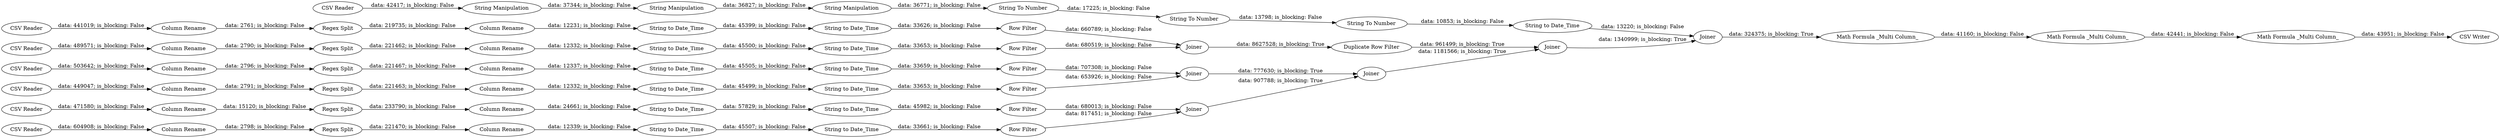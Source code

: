 digraph {
	"5826993176937076614_44" [label="Column Rename"]
	"5826993176937076614_12" [label="CSV Reader"]
	"5826993176937076614_39" [label="Regex Split"]
	"5826993176937076614_8" [label="CSV Reader"]
	"5826993176937076614_40" [label="Regex Split"]
	"5826993176937076614_49" [label="String to Date_Time"]
	"5826993176937076614_26" [label="Column Rename"]
	"5826993176937076614_68" [label="String Manipulation"]
	"5826993176937076614_55" [label="String to Date_Time"]
	"5826993176937076614_74" [label="Math Formula _Multi Column_"]
	"5826993176937076614_27" [label="String to Date_Time"]
	"5826993176937076614_77" [label="CSV Writer"]
	"5826993176937076614_69" [label="String Manipulation"]
	"5826993176937076614_46" [label="Column Rename"]
	"5826993176937076614_60" [label="Row Filter"]
	"5826993176937076614_17" [label=Joiner]
	"5826993176937076614_70" [label="String To Number"]
	"5826993176937076614_16" [label=Joiner]
	"5826993176937076614_63" [label="Row Filter"]
	"5826993176937076614_38" [label="Regex Split"]
	"5826993176937076614_21" [label="Column Rename"]
	"5826993176937076614_52" [label="String to Date_Time"]
	"5826993176937076614_66" [label="String Manipulation"]
	"5826993176937076614_51" [label="String to Date_Time"]
	"5826993176937076614_6" [label="CSV Reader"]
	"5826993176937076614_43" [label="Column Rename"]
	"5826993176937076614_24" [label="Column Rename"]
	"5826993176937076614_20" [label="CSV Reader"]
	"5826993176937076614_65" [label="Duplicate Row Filter"]
	"5826993176937076614_45" [label="Column Rename"]
	"5826993176937076614_58" [label="Row Filter"]
	"5826993176937076614_54" [label="String to Date_Time"]
	"5826993176937076614_64" [label="Row Filter"]
	"5826993176937076614_14" [label=Joiner]
	"5826993176937076614_22" [label="Column Rename"]
	"5826993176937076614_23" [label="Column Rename"]
	"5826993176937076614_47" [label="Column Rename"]
	"5826993176937076614_59" [label="Row Filter"]
	"5826993176937076614_19" [label=Joiner]
	"5826993176937076614_10" [label="CSV Reader"]
	"5826993176937076614_53" [label="String to Date_Time"]
	"5826993176937076614_48" [label="String to Date_Time"]
	"5826993176937076614_67" [label="String To Number"]
	"5826993176937076614_76" [label="Math Formula _Multi Column_"]
	"5826993176937076614_28" [label="String to Date_Time"]
	"5826993176937076614_57" [label="String to Date_Time"]
	"5826993176937076614_56" [label="String to Date_Time"]
	"5826993176937076614_42" [label="Column Rename"]
	"5826993176937076614_41" [label="Regex Split"]
	"5826993176937076614_37" [label="Regex Split"]
	"5826993176937076614_50" [label="String to Date_Time"]
	"5826993176937076614_75" [label="Math Formula _Multi Column_"]
	"5826993176937076614_7" [label="CSV Reader"]
	"5826993176937076614_15" [label=Joiner]
	"5826993176937076614_73" [label=Joiner]
	"5826993176937076614_72" [label="String to Date_Time"]
	"5826993176937076614_9" [label="CSV Reader"]
	"5826993176937076614_25" [label="Column Rename"]
	"5826993176937076614_62" [label="Row Filter"]
	"5826993176937076614_36" [label="Regex Split"]
	"5826993176937076614_71" [label="String To Number"]
	"5826993176937076614_72" -> "5826993176937076614_73" [label="data: 13220; is_blocking: False"]
	"5826993176937076614_52" -> "5826993176937076614_53" [label="data: 57829; is_blocking: False"]
	"5826993176937076614_55" -> "5826993176937076614_62" [label="data: 33653; is_blocking: False"]
	"5826993176937076614_62" -> "5826993176937076614_17" [label="data: 680519; is_blocking: False"]
	"5826993176937076614_39" -> "5826993176937076614_45" [label="data: 233790; is_blocking: False"]
	"5826993176937076614_63" -> "5826993176937076614_16" [label="data: 680013; is_blocking: False"]
	"5826993176937076614_64" -> "5826993176937076614_17" [label="data: 660789; is_blocking: False"]
	"5826993176937076614_53" -> "5826993176937076614_63" [label="data: 45982; is_blocking: False"]
	"5826993176937076614_8" -> "5826993176937076614_23" [label="data: 604908; is_blocking: False"]
	"5826993176937076614_71" -> "5826993176937076614_72" [label="data: 10853; is_blocking: False"]
	"5826993176937076614_70" -> "5826993176937076614_71" [label="data: 13798; is_blocking: False"]
	"5826993176937076614_36" -> "5826993176937076614_42" [label="data: 221467; is_blocking: False"]
	"5826993176937076614_68" -> "5826993176937076614_69" [label="data: 36827; is_blocking: False"]
	"5826993176937076614_42" -> "5826993176937076614_27" [label="data: 12337; is_blocking: False"]
	"5826993176937076614_38" -> "5826993176937076614_44" [label="data: 221470; is_blocking: False"]
	"5826993176937076614_26" -> "5826993176937076614_41" [label="data: 2761; is_blocking: False"]
	"5826993176937076614_9" -> "5826993176937076614_24" [label="data: 471580; is_blocking: False"]
	"5826993176937076614_23" -> "5826993176937076614_38" [label="data: 2798; is_blocking: False"]
	"5826993176937076614_46" -> "5826993176937076614_54" [label="data: 12332; is_blocking: False"]
	"5826993176937076614_66" -> "5826993176937076614_68" [label="data: 37344; is_blocking: False"]
	"5826993176937076614_49" -> "5826993176937076614_59" [label="data: 33653; is_blocking: False"]
	"5826993176937076614_44" -> "5826993176937076614_50" [label="data: 12339; is_blocking: False"]
	"5826993176937076614_15" -> "5826993176937076614_73" [label="data: 1340999; is_blocking: True"]
	"5826993176937076614_69" -> "5826993176937076614_67" [label="data: 36771; is_blocking: False"]
	"5826993176937076614_6" -> "5826993176937076614_25" [label="data: 489571; is_blocking: False"]
	"5826993176937076614_47" -> "5826993176937076614_56" [label="data: 12231; is_blocking: False"]
	"5826993176937076614_7" -> "5826993176937076614_26" [label="data: 441019; is_blocking: False"]
	"5826993176937076614_75" -> "5826993176937076614_76" [label="data: 42441; is_blocking: False"]
	"5826993176937076614_28" -> "5826993176937076614_58" [label="data: 33659; is_blocking: False"]
	"5826993176937076614_12" -> "5826993176937076614_66" [label="data: 42417; is_blocking: False"]
	"5826993176937076614_59" -> "5826993176937076614_19" [label="data: 653926; is_blocking: False"]
	"5826993176937076614_54" -> "5826993176937076614_55" [label="data: 45500; is_blocking: False"]
	"5826993176937076614_40" -> "5826993176937076614_46" [label="data: 221462; is_blocking: False"]
	"5826993176937076614_10" -> "5826993176937076614_21" [label="data: 503642; is_blocking: False"]
	"5826993176937076614_73" -> "5826993176937076614_74" [label="data: 324375; is_blocking: True"]
	"5826993176937076614_60" -> "5826993176937076614_16" [label="data: 817451; is_blocking: False"]
	"5826993176937076614_76" -> "5826993176937076614_77" [label="data: 43951; is_blocking: False"]
	"5826993176937076614_65" -> "5826993176937076614_15" [label="data: 961499; is_blocking: True"]
	"5826993176937076614_17" -> "5826993176937076614_65" [label="data: 8627528; is_blocking: True"]
	"5826993176937076614_43" -> "5826993176937076614_48" [label="data: 12332; is_blocking: False"]
	"5826993176937076614_50" -> "5826993176937076614_51" [label="data: 45507; is_blocking: False"]
	"5826993176937076614_51" -> "5826993176937076614_60" [label="data: 33661; is_blocking: False"]
	"5826993176937076614_19" -> "5826993176937076614_14" [label="data: 777630; is_blocking: True"]
	"5826993176937076614_25" -> "5826993176937076614_40" [label="data: 2790; is_blocking: False"]
	"5826993176937076614_45" -> "5826993176937076614_52" [label="data: 24661; is_blocking: False"]
	"5826993176937076614_16" -> "5826993176937076614_14" [label="data: 907788; is_blocking: True"]
	"5826993176937076614_20" -> "5826993176937076614_22" [label="data: 449047; is_blocking: False"]
	"5826993176937076614_14" -> "5826993176937076614_15" [label="data: 1181566; is_blocking: True"]
	"5826993176937076614_22" -> "5826993176937076614_37" [label="data: 2791; is_blocking: False"]
	"5826993176937076614_37" -> "5826993176937076614_43" [label="data: 221463; is_blocking: False"]
	"5826993176937076614_48" -> "5826993176937076614_49" [label="data: 45499; is_blocking: False"]
	"5826993176937076614_56" -> "5826993176937076614_57" [label="data: 45399; is_blocking: False"]
	"5826993176937076614_74" -> "5826993176937076614_75" [label="data: 41160; is_blocking: False"]
	"5826993176937076614_41" -> "5826993176937076614_47" [label="data: 219735; is_blocking: False"]
	"5826993176937076614_24" -> "5826993176937076614_39" [label="data: 15120; is_blocking: False"]
	"5826993176937076614_58" -> "5826993176937076614_19" [label="data: 707308; is_blocking: False"]
	"5826993176937076614_57" -> "5826993176937076614_64" [label="data: 33626; is_blocking: False"]
	"5826993176937076614_67" -> "5826993176937076614_70" [label="data: 17225; is_blocking: False"]
	"5826993176937076614_27" -> "5826993176937076614_28" [label="data: 45505; is_blocking: False"]
	"5826993176937076614_21" -> "5826993176937076614_36" [label="data: 2796; is_blocking: False"]
	rankdir=LR
}
